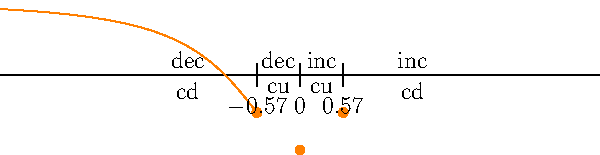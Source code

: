import graph;
size(300,0);

real f(real x) { return (x^2-1)/(x^2+1); }
real fp(real x) { return 4*x/(x^2+1)^2; }
real fpp(real x) { return 4*(-3x^2+1)/(x^2+1)^3 ; }

draw(graph(f,-4,4),invisible);
draw(graph(f,-4,-1/sqrt(3)),orange);

dot((0,f(0)),orange+5.0);
dot((1/sqrt(3),f(1/sqrt(3))),orange+5.0);
dot((-1/sqrt(3),f(-1/sqrt(3))),orange+5.0);

draw((-4,1)--(4,1),invisible);



label("dec",-1.5,N);
label("cd",-1.5,S);
label("dec",-0.5/sqrt(3),N);
label("cu",-0.5/sqrt(3),S);
label("inc",0.5/sqrt(3),N);
label("cu",0.5/sqrt(3),S);
label("inc",1.5,N);
label("cd",1.5,S);



xaxis(Ticks(new real[]{-.57,0,.57}));
//xaxis(Ticks(new real[]{0}));
//yaxis(LeftRight,RightTicks);


